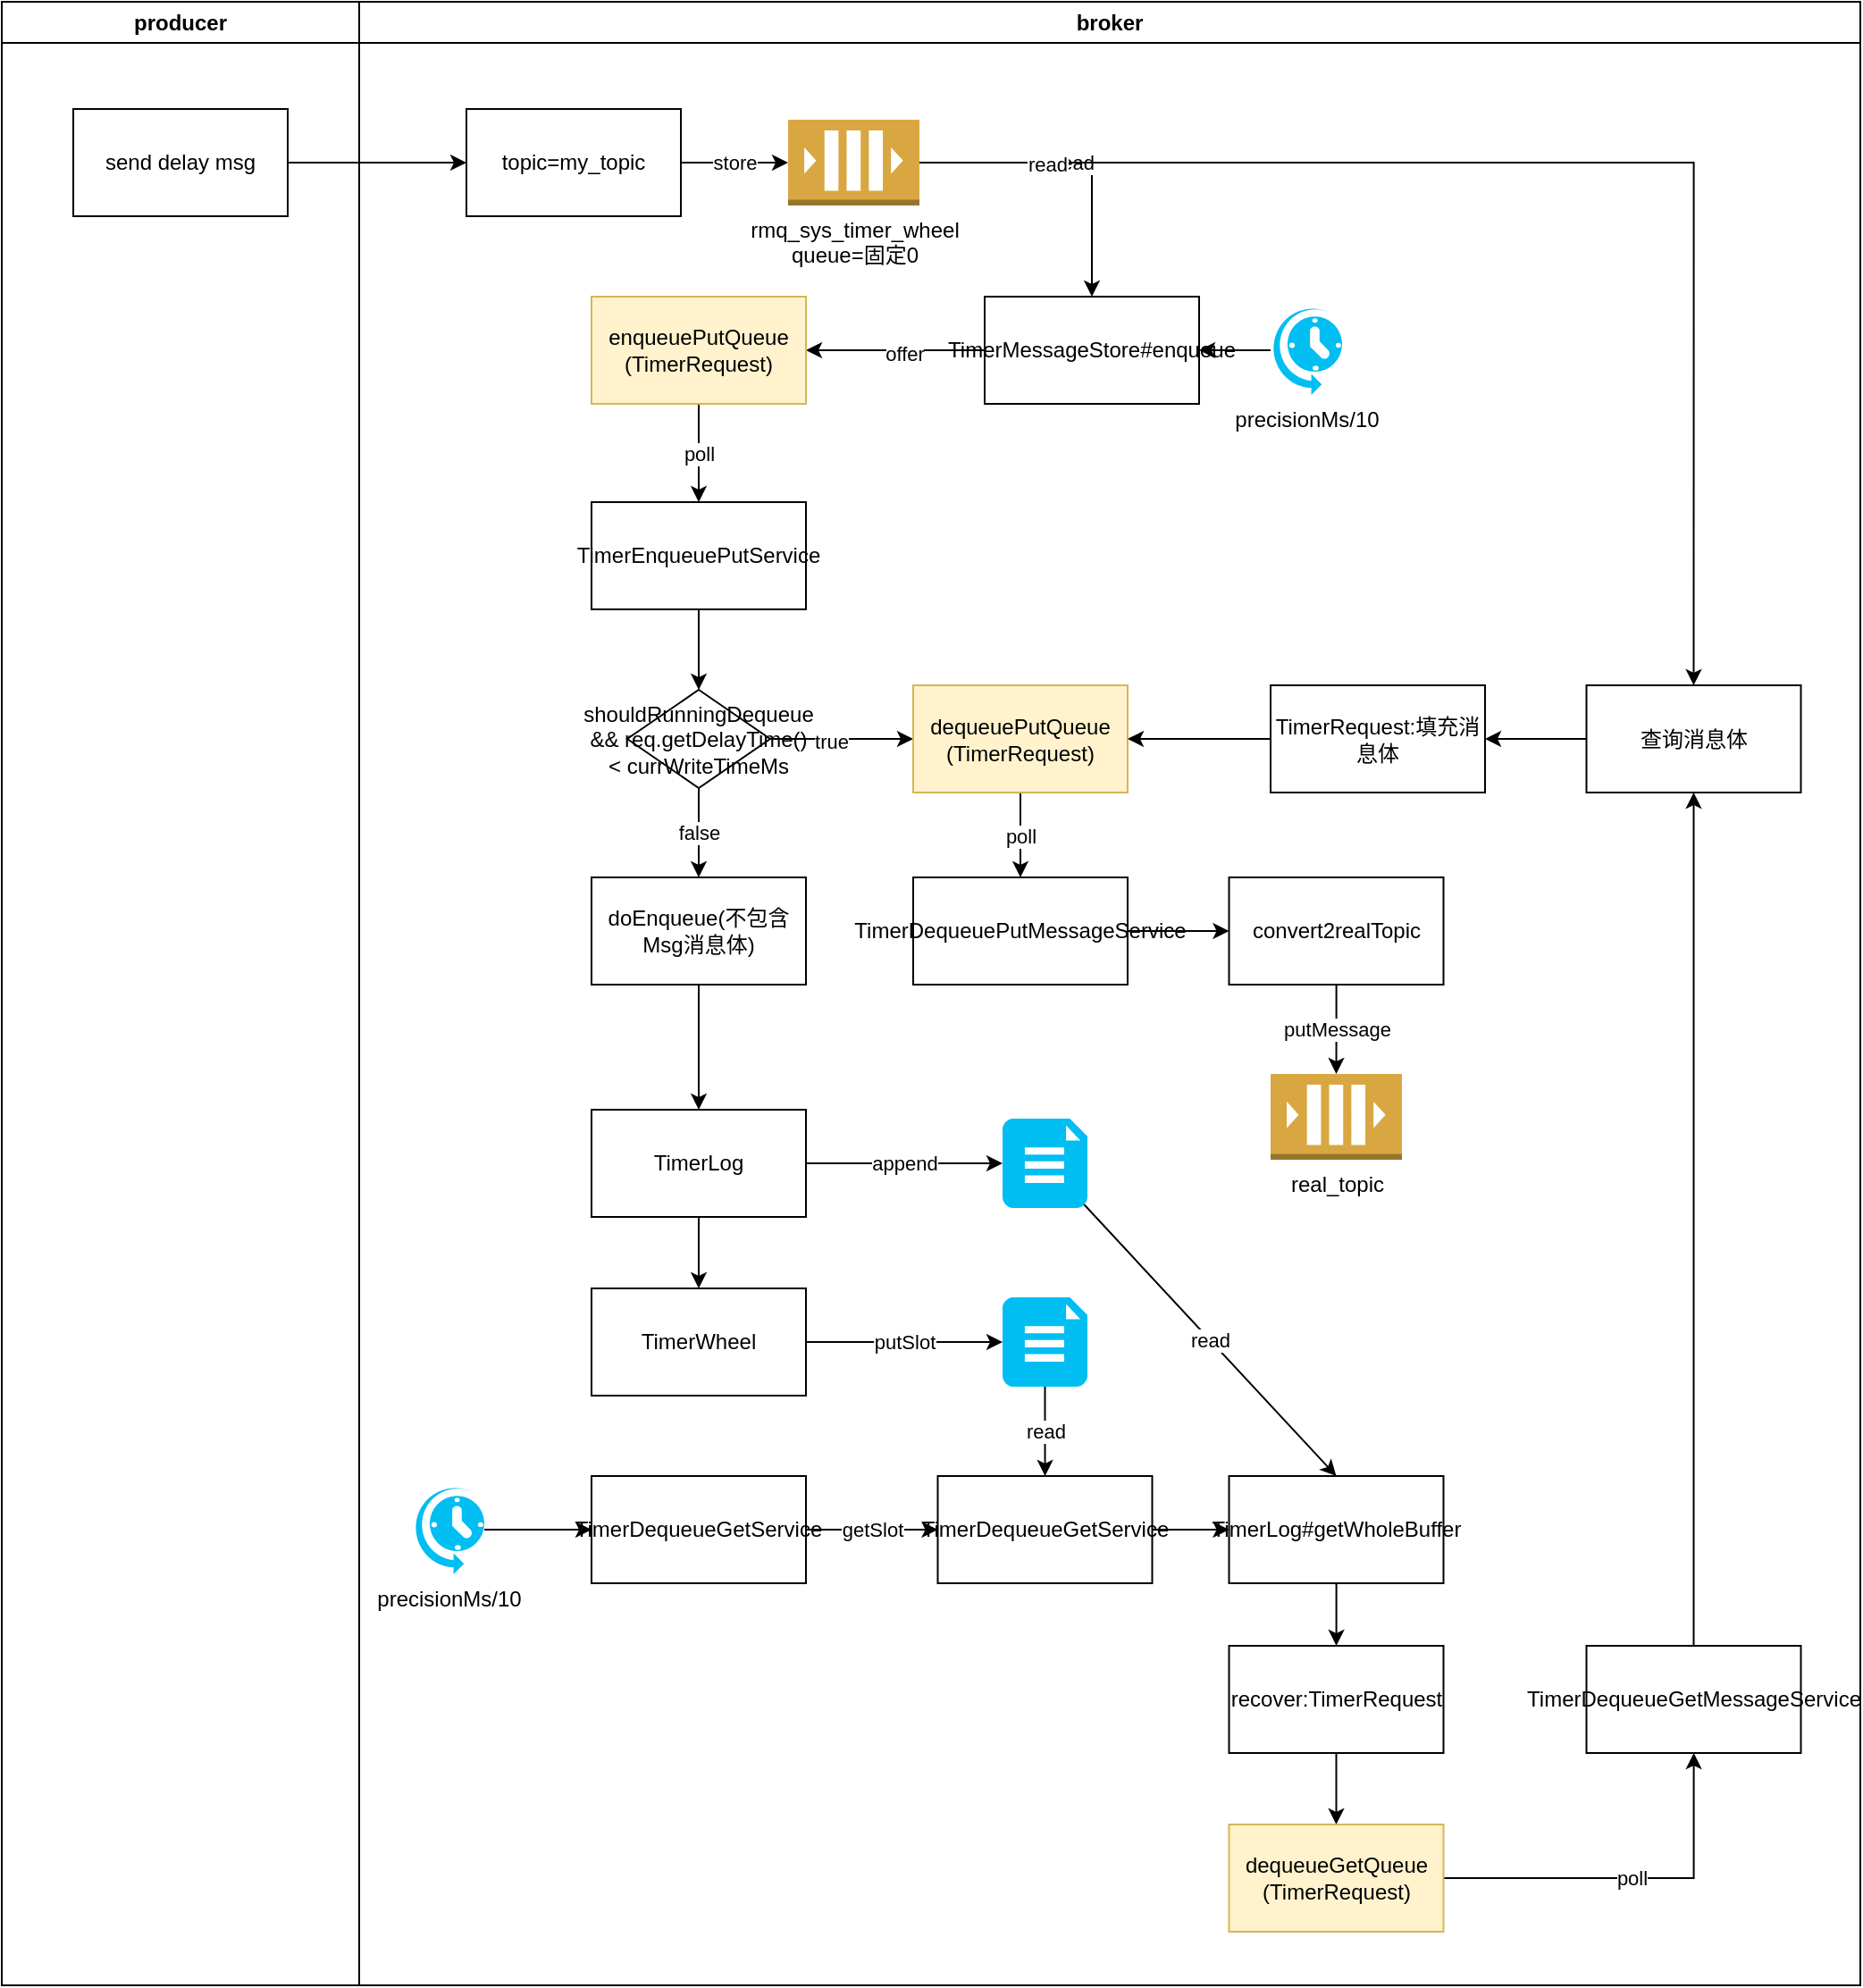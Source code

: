 <mxfile version="21.1.2" type="device">
  <diagram id="C5RBs43oDa-KdzZeNtuy" name="Page-1">
    <mxGraphModel dx="1466" dy="959" grid="1" gridSize="10" guides="1" tooltips="1" connect="1" arrows="1" fold="1" page="1" pageScale="1" pageWidth="827" pageHeight="1169" math="0" shadow="0">
      <root>
        <mxCell id="WIyWlLk6GJQsqaUBKTNV-0" />
        <mxCell id="WIyWlLk6GJQsqaUBKTNV-1" parent="WIyWlLk6GJQsqaUBKTNV-0" />
        <mxCell id="OBSge3wGIfMdFb0GFawv-2" value="producer" style="swimlane;whiteSpace=wrap;html=1;" vertex="1" parent="WIyWlLk6GJQsqaUBKTNV-1">
          <mxGeometry x="40" y="120" width="200" height="1110" as="geometry" />
        </mxCell>
        <mxCell id="OBSge3wGIfMdFb0GFawv-3" value="send delay msg" style="rounded=0;whiteSpace=wrap;html=1;" vertex="1" parent="OBSge3wGIfMdFb0GFawv-2">
          <mxGeometry x="40" y="60" width="120" height="60" as="geometry" />
        </mxCell>
        <mxCell id="OBSge3wGIfMdFb0GFawv-5" value="broker" style="swimlane;whiteSpace=wrap;html=1;" vertex="1" parent="WIyWlLk6GJQsqaUBKTNV-1">
          <mxGeometry x="240" y="120" width="840" height="1110" as="geometry" />
        </mxCell>
        <mxCell id="OBSge3wGIfMdFb0GFawv-15" value="read" style="edgeStyle=orthogonalEdgeStyle;rounded=0;orthogonalLoop=1;jettySize=auto;html=1;exitX=1;exitY=0.5;exitDx=0;exitDy=0;exitPerimeter=0;entryX=0.5;entryY=0;entryDx=0;entryDy=0;" edge="1" parent="OBSge3wGIfMdFb0GFawv-5" source="OBSge3wGIfMdFb0GFawv-1" target="OBSge3wGIfMdFb0GFawv-9">
          <mxGeometry relative="1" as="geometry" />
        </mxCell>
        <mxCell id="OBSge3wGIfMdFb0GFawv-68" style="edgeStyle=orthogonalEdgeStyle;rounded=0;orthogonalLoop=1;jettySize=auto;html=1;exitX=1;exitY=0.5;exitDx=0;exitDy=0;exitPerimeter=0;entryX=0.5;entryY=0;entryDx=0;entryDy=0;" edge="1" parent="OBSge3wGIfMdFb0GFawv-5" source="OBSge3wGIfMdFb0GFawv-1" target="OBSge3wGIfMdFb0GFawv-66">
          <mxGeometry relative="1" as="geometry" />
        </mxCell>
        <mxCell id="OBSge3wGIfMdFb0GFawv-70" value="read" style="edgeLabel;html=1;align=center;verticalAlign=middle;resizable=0;points=[];" vertex="1" connectable="0" parent="OBSge3wGIfMdFb0GFawv-68">
          <mxGeometry x="-0.805" y="-1" relative="1" as="geometry">
            <mxPoint as="offset" />
          </mxGeometry>
        </mxCell>
        <mxCell id="OBSge3wGIfMdFb0GFawv-1" value="&lt;div class=&quot;lake-content&quot;&gt;rmq_sys_timer&lt;span style=&quot;background-color: initial;&quot;&gt;_wheel&lt;/span&gt;&lt;/div&gt;&lt;div class=&quot;lake-content&quot;&gt;&lt;span style=&quot;background-color: initial;&quot;&gt;queue=固定0&lt;/span&gt;&lt;/div&gt;" style="outlineConnect=0;dashed=0;verticalLabelPosition=bottom;verticalAlign=top;align=center;html=1;shape=mxgraph.aws3.queue;fillColor=#D9A741;gradientColor=none;" vertex="1" parent="OBSge3wGIfMdFb0GFawv-5">
          <mxGeometry x="240" y="66" width="73.5" height="48" as="geometry" />
        </mxCell>
        <mxCell id="OBSge3wGIfMdFb0GFawv-8" value="store" style="edgeStyle=orthogonalEdgeStyle;rounded=0;orthogonalLoop=1;jettySize=auto;html=1;" edge="1" parent="OBSge3wGIfMdFb0GFawv-5" source="OBSge3wGIfMdFb0GFawv-6" target="OBSge3wGIfMdFb0GFawv-1">
          <mxGeometry relative="1" as="geometry" />
        </mxCell>
        <mxCell id="OBSge3wGIfMdFb0GFawv-6" value="topic=my_topic" style="rounded=0;whiteSpace=wrap;html=1;" vertex="1" parent="OBSge3wGIfMdFb0GFawv-5">
          <mxGeometry x="60" y="60" width="120" height="60" as="geometry" />
        </mxCell>
        <mxCell id="OBSge3wGIfMdFb0GFawv-17" value="" style="edgeStyle=orthogonalEdgeStyle;rounded=0;orthogonalLoop=1;jettySize=auto;html=1;" edge="1" parent="OBSge3wGIfMdFb0GFawv-5" source="OBSge3wGIfMdFb0GFawv-9" target="OBSge3wGIfMdFb0GFawv-16">
          <mxGeometry relative="1" as="geometry" />
        </mxCell>
        <mxCell id="OBSge3wGIfMdFb0GFawv-18" value="offer" style="edgeLabel;html=1;align=center;verticalAlign=middle;resizable=0;points=[];" vertex="1" connectable="0" parent="OBSge3wGIfMdFb0GFawv-17">
          <mxGeometry x="-0.1" y="2" relative="1" as="geometry">
            <mxPoint as="offset" />
          </mxGeometry>
        </mxCell>
        <mxCell id="OBSge3wGIfMdFb0GFawv-9" value="&lt;div class=&quot;lake-content&quot;&gt;TimerMessageStore#enqueue&lt;/div&gt;" style="rounded=0;whiteSpace=wrap;html=1;" vertex="1" parent="OBSge3wGIfMdFb0GFawv-5">
          <mxGeometry x="350" y="165" width="120" height="60" as="geometry" />
        </mxCell>
        <mxCell id="OBSge3wGIfMdFb0GFawv-13" value="" style="edgeStyle=orthogonalEdgeStyle;rounded=0;orthogonalLoop=1;jettySize=auto;html=1;" edge="1" parent="OBSge3wGIfMdFb0GFawv-5" source="OBSge3wGIfMdFb0GFawv-10" target="OBSge3wGIfMdFb0GFawv-9">
          <mxGeometry relative="1" as="geometry" />
        </mxCell>
        <mxCell id="OBSge3wGIfMdFb0GFawv-10" value="precisionMs/10" style="verticalLabelPosition=bottom;html=1;verticalAlign=top;align=center;strokeColor=none;fillColor=#00BEF2;shape=mxgraph.azure.scheduler;pointerEvents=1;" vertex="1" parent="OBSge3wGIfMdFb0GFawv-5">
          <mxGeometry x="510" y="170" width="40" height="50" as="geometry" />
        </mxCell>
        <mxCell id="OBSge3wGIfMdFb0GFawv-20" value="poll" style="edgeStyle=orthogonalEdgeStyle;rounded=0;orthogonalLoop=1;jettySize=auto;html=1;" edge="1" parent="OBSge3wGIfMdFb0GFawv-5" source="OBSge3wGIfMdFb0GFawv-16" target="OBSge3wGIfMdFb0GFawv-19">
          <mxGeometry relative="1" as="geometry" />
        </mxCell>
        <mxCell id="OBSge3wGIfMdFb0GFawv-16" value="&lt;div class=&quot;lake-content&quot;&gt;enqueuePutQueue&lt;/div&gt;&lt;div class=&quot;lake-content&quot;&gt;(TimerRequest)&lt;/div&gt;" style="rounded=0;whiteSpace=wrap;html=1;fillColor=#fff2cc;strokeColor=#d6b656;" vertex="1" parent="OBSge3wGIfMdFb0GFawv-5">
          <mxGeometry x="130" y="165" width="120" height="60" as="geometry" />
        </mxCell>
        <mxCell id="OBSge3wGIfMdFb0GFawv-34" value="" style="edgeStyle=orthogonalEdgeStyle;rounded=0;orthogonalLoop=1;jettySize=auto;html=1;" edge="1" parent="OBSge3wGIfMdFb0GFawv-5" source="OBSge3wGIfMdFb0GFawv-19" target="OBSge3wGIfMdFb0GFawv-33">
          <mxGeometry relative="1" as="geometry" />
        </mxCell>
        <mxCell id="OBSge3wGIfMdFb0GFawv-19" value="TimerEnqueuePutService" style="rounded=0;whiteSpace=wrap;html=1;" vertex="1" parent="OBSge3wGIfMdFb0GFawv-5">
          <mxGeometry x="130" y="280" width="120" height="60" as="geometry" />
        </mxCell>
        <mxCell id="OBSge3wGIfMdFb0GFawv-25" value="append" style="edgeStyle=orthogonalEdgeStyle;rounded=0;orthogonalLoop=1;jettySize=auto;html=1;" edge="1" parent="OBSge3wGIfMdFb0GFawv-5" source="OBSge3wGIfMdFb0GFawv-21" target="OBSge3wGIfMdFb0GFawv-24">
          <mxGeometry relative="1" as="geometry" />
        </mxCell>
        <mxCell id="OBSge3wGIfMdFb0GFawv-28" value="" style="edgeStyle=orthogonalEdgeStyle;rounded=0;orthogonalLoop=1;jettySize=auto;html=1;" edge="1" parent="OBSge3wGIfMdFb0GFawv-5" source="OBSge3wGIfMdFb0GFawv-21" target="OBSge3wGIfMdFb0GFawv-27">
          <mxGeometry relative="1" as="geometry" />
        </mxCell>
        <mxCell id="OBSge3wGIfMdFb0GFawv-21" value="&lt;div class=&quot;lake-content&quot;&gt;TimerLog&lt;/div&gt;" style="rounded=0;whiteSpace=wrap;html=1;" vertex="1" parent="OBSge3wGIfMdFb0GFawv-5">
          <mxGeometry x="130" y="620" width="120" height="60" as="geometry" />
        </mxCell>
        <mxCell id="OBSge3wGIfMdFb0GFawv-59" value="read" style="rounded=0;orthogonalLoop=1;jettySize=auto;html=1;exitX=0.96;exitY=0.96;exitDx=0;exitDy=0;exitPerimeter=0;entryX=0.5;entryY=0;entryDx=0;entryDy=0;" edge="1" parent="OBSge3wGIfMdFb0GFawv-5" source="OBSge3wGIfMdFb0GFawv-24" target="OBSge3wGIfMdFb0GFawv-57">
          <mxGeometry relative="1" as="geometry" />
        </mxCell>
        <mxCell id="OBSge3wGIfMdFb0GFawv-24" value="" style="verticalLabelPosition=bottom;html=1;verticalAlign=top;align=center;strokeColor=none;fillColor=#00BEF2;shape=mxgraph.azure.file_2;pointerEvents=1;" vertex="1" parent="OBSge3wGIfMdFb0GFawv-5">
          <mxGeometry x="360" y="625" width="47.5" height="50" as="geometry" />
        </mxCell>
        <mxCell id="OBSge3wGIfMdFb0GFawv-32" value="putSlot" style="edgeStyle=orthogonalEdgeStyle;rounded=0;orthogonalLoop=1;jettySize=auto;html=1;" edge="1" parent="OBSge3wGIfMdFb0GFawv-5" source="OBSge3wGIfMdFb0GFawv-27" target="OBSge3wGIfMdFb0GFawv-31">
          <mxGeometry relative="1" as="geometry" />
        </mxCell>
        <mxCell id="OBSge3wGIfMdFb0GFawv-27" value="&lt;div class=&quot;lake-content&quot;&gt;TimerWheel&lt;/div&gt;" style="rounded=0;whiteSpace=wrap;html=1;" vertex="1" parent="OBSge3wGIfMdFb0GFawv-5">
          <mxGeometry x="130" y="720" width="120" height="60" as="geometry" />
        </mxCell>
        <mxCell id="OBSge3wGIfMdFb0GFawv-56" value="read" style="edgeStyle=orthogonalEdgeStyle;rounded=0;orthogonalLoop=1;jettySize=auto;html=1;" edge="1" parent="OBSge3wGIfMdFb0GFawv-5" source="OBSge3wGIfMdFb0GFawv-31" target="OBSge3wGIfMdFb0GFawv-54">
          <mxGeometry relative="1" as="geometry" />
        </mxCell>
        <mxCell id="OBSge3wGIfMdFb0GFawv-31" value="" style="verticalLabelPosition=bottom;html=1;verticalAlign=top;align=center;strokeColor=none;fillColor=#00BEF2;shape=mxgraph.azure.file_2;pointerEvents=1;" vertex="1" parent="OBSge3wGIfMdFb0GFawv-5">
          <mxGeometry x="360" y="725" width="47.5" height="50" as="geometry" />
        </mxCell>
        <mxCell id="OBSge3wGIfMdFb0GFawv-37" value="" style="edgeStyle=orthogonalEdgeStyle;rounded=0;orthogonalLoop=1;jettySize=auto;html=1;" edge="1" parent="OBSge3wGIfMdFb0GFawv-5" source="OBSge3wGIfMdFb0GFawv-33" target="OBSge3wGIfMdFb0GFawv-36">
          <mxGeometry relative="1" as="geometry" />
        </mxCell>
        <mxCell id="OBSge3wGIfMdFb0GFawv-38" value="true" style="edgeLabel;html=1;align=center;verticalAlign=middle;resizable=0;points=[];" vertex="1" connectable="0" parent="OBSge3wGIfMdFb0GFawv-37">
          <mxGeometry x="-0.167" y="-1" relative="1" as="geometry">
            <mxPoint as="offset" />
          </mxGeometry>
        </mxCell>
        <mxCell id="OBSge3wGIfMdFb0GFawv-40" value="false" style="edgeStyle=orthogonalEdgeStyle;rounded=0;orthogonalLoop=1;jettySize=auto;html=1;" edge="1" parent="OBSge3wGIfMdFb0GFawv-5" source="OBSge3wGIfMdFb0GFawv-33" target="OBSge3wGIfMdFb0GFawv-39">
          <mxGeometry relative="1" as="geometry" />
        </mxCell>
        <mxCell id="OBSge3wGIfMdFb0GFawv-33" value="shouldRunningDequeue &amp;amp;&amp;amp; req.getDelayTime() &amp;lt; currWriteTimeMs" style="rhombus;whiteSpace=wrap;html=1;rounded=0;" vertex="1" parent="OBSge3wGIfMdFb0GFawv-5">
          <mxGeometry x="150" y="385" width="80" height="55" as="geometry" />
        </mxCell>
        <mxCell id="OBSge3wGIfMdFb0GFawv-43" value="poll" style="edgeStyle=orthogonalEdgeStyle;rounded=0;orthogonalLoop=1;jettySize=auto;html=1;" edge="1" parent="OBSge3wGIfMdFb0GFawv-5" source="OBSge3wGIfMdFb0GFawv-36" target="OBSge3wGIfMdFb0GFawv-42">
          <mxGeometry relative="1" as="geometry" />
        </mxCell>
        <mxCell id="OBSge3wGIfMdFb0GFawv-36" value="dequeuePutQueue&lt;br&gt;(TimerRequest)" style="whiteSpace=wrap;html=1;rounded=0;fillColor=#fff2cc;strokeColor=#d6b656;" vertex="1" parent="OBSge3wGIfMdFb0GFawv-5">
          <mxGeometry x="310" y="382.5" width="120" height="60" as="geometry" />
        </mxCell>
        <mxCell id="OBSge3wGIfMdFb0GFawv-41" value="" style="edgeStyle=orthogonalEdgeStyle;rounded=0;orthogonalLoop=1;jettySize=auto;html=1;" edge="1" parent="OBSge3wGIfMdFb0GFawv-5" source="OBSge3wGIfMdFb0GFawv-39" target="OBSge3wGIfMdFb0GFawv-21">
          <mxGeometry relative="1" as="geometry" />
        </mxCell>
        <mxCell id="OBSge3wGIfMdFb0GFawv-39" value="doEnqueue(不包含Msg消息体)" style="whiteSpace=wrap;html=1;rounded=0;" vertex="1" parent="OBSge3wGIfMdFb0GFawv-5">
          <mxGeometry x="130" y="490" width="120" height="60" as="geometry" />
        </mxCell>
        <mxCell id="OBSge3wGIfMdFb0GFawv-47" value="" style="edgeStyle=orthogonalEdgeStyle;rounded=0;orthogonalLoop=1;jettySize=auto;html=1;" edge="1" parent="OBSge3wGIfMdFb0GFawv-5" source="OBSge3wGIfMdFb0GFawv-42" target="OBSge3wGIfMdFb0GFawv-46">
          <mxGeometry relative="1" as="geometry" />
        </mxCell>
        <mxCell id="OBSge3wGIfMdFb0GFawv-42" value="TimerDequeuePutMessageService" style="whiteSpace=wrap;html=1;rounded=0;" vertex="1" parent="OBSge3wGIfMdFb0GFawv-5">
          <mxGeometry x="310" y="490" width="120" height="60" as="geometry" />
        </mxCell>
        <mxCell id="OBSge3wGIfMdFb0GFawv-44" value="&lt;div class=&quot;lake-content&quot;&gt;real_topic&lt;/div&gt;" style="outlineConnect=0;dashed=0;verticalLabelPosition=bottom;verticalAlign=top;align=center;html=1;shape=mxgraph.aws3.queue;fillColor=#D9A741;gradientColor=none;" vertex="1" parent="OBSge3wGIfMdFb0GFawv-5">
          <mxGeometry x="510" y="600" width="73.5" height="48" as="geometry" />
        </mxCell>
        <mxCell id="OBSge3wGIfMdFb0GFawv-48" value="putMessage" style="edgeStyle=orthogonalEdgeStyle;rounded=0;orthogonalLoop=1;jettySize=auto;html=1;" edge="1" parent="OBSge3wGIfMdFb0GFawv-5" source="OBSge3wGIfMdFb0GFawv-46" target="OBSge3wGIfMdFb0GFawv-44">
          <mxGeometry relative="1" as="geometry" />
        </mxCell>
        <mxCell id="OBSge3wGIfMdFb0GFawv-46" value="convert2realTopic" style="whiteSpace=wrap;html=1;rounded=0;" vertex="1" parent="OBSge3wGIfMdFb0GFawv-5">
          <mxGeometry x="486.75" y="490" width="120" height="60" as="geometry" />
        </mxCell>
        <mxCell id="OBSge3wGIfMdFb0GFawv-52" value="" style="edgeStyle=orthogonalEdgeStyle;rounded=0;orthogonalLoop=1;jettySize=auto;html=1;" edge="1" parent="OBSge3wGIfMdFb0GFawv-5" source="OBSge3wGIfMdFb0GFawv-49" target="OBSge3wGIfMdFb0GFawv-50">
          <mxGeometry relative="1" as="geometry" />
        </mxCell>
        <mxCell id="OBSge3wGIfMdFb0GFawv-49" value="precisionMs/10" style="verticalLabelPosition=bottom;html=1;verticalAlign=top;align=center;strokeColor=none;fillColor=#00BEF2;shape=mxgraph.azure.scheduler;pointerEvents=1;" vertex="1" parent="OBSge3wGIfMdFb0GFawv-5">
          <mxGeometry x="30" y="830" width="40" height="50" as="geometry" />
        </mxCell>
        <mxCell id="OBSge3wGIfMdFb0GFawv-55" value="getSlot" style="edgeStyle=orthogonalEdgeStyle;rounded=0;orthogonalLoop=1;jettySize=auto;html=1;" edge="1" parent="OBSge3wGIfMdFb0GFawv-5" source="OBSge3wGIfMdFb0GFawv-50" target="OBSge3wGIfMdFb0GFawv-54">
          <mxGeometry relative="1" as="geometry" />
        </mxCell>
        <mxCell id="OBSge3wGIfMdFb0GFawv-50" value="&lt;div class=&quot;lake-content&quot;&gt;TimerDequeueGetService&lt;/div&gt;" style="rounded=0;whiteSpace=wrap;html=1;" vertex="1" parent="OBSge3wGIfMdFb0GFawv-5">
          <mxGeometry x="130" y="825" width="120" height="60" as="geometry" />
        </mxCell>
        <mxCell id="OBSge3wGIfMdFb0GFawv-58" value="" style="edgeStyle=orthogonalEdgeStyle;rounded=0;orthogonalLoop=1;jettySize=auto;html=1;" edge="1" parent="OBSge3wGIfMdFb0GFawv-5" source="OBSge3wGIfMdFb0GFawv-54" target="OBSge3wGIfMdFb0GFawv-57">
          <mxGeometry relative="1" as="geometry" />
        </mxCell>
        <mxCell id="OBSge3wGIfMdFb0GFawv-54" value="&lt;div class=&quot;lake-content&quot;&gt;TimerDequeueGetService&lt;/div&gt;" style="rounded=0;whiteSpace=wrap;html=1;" vertex="1" parent="OBSge3wGIfMdFb0GFawv-5">
          <mxGeometry x="323.75" y="825" width="120" height="60" as="geometry" />
        </mxCell>
        <mxCell id="OBSge3wGIfMdFb0GFawv-61" value="" style="edgeStyle=orthogonalEdgeStyle;rounded=0;orthogonalLoop=1;jettySize=auto;html=1;" edge="1" parent="OBSge3wGIfMdFb0GFawv-5" source="OBSge3wGIfMdFb0GFawv-57" target="OBSge3wGIfMdFb0GFawv-60">
          <mxGeometry relative="1" as="geometry" />
        </mxCell>
        <mxCell id="OBSge3wGIfMdFb0GFawv-57" value="&lt;div class=&quot;lake-content&quot;&gt;TimerLog#getWholeBuffer&lt;/div&gt;" style="rounded=0;whiteSpace=wrap;html=1;" vertex="1" parent="OBSge3wGIfMdFb0GFawv-5">
          <mxGeometry x="486.75" y="825" width="120" height="60" as="geometry" />
        </mxCell>
        <mxCell id="OBSge3wGIfMdFb0GFawv-63" value="" style="edgeStyle=orthogonalEdgeStyle;rounded=0;orthogonalLoop=1;jettySize=auto;html=1;" edge="1" parent="OBSge3wGIfMdFb0GFawv-5" source="OBSge3wGIfMdFb0GFawv-60" target="OBSge3wGIfMdFb0GFawv-62">
          <mxGeometry relative="1" as="geometry" />
        </mxCell>
        <mxCell id="OBSge3wGIfMdFb0GFawv-60" value="recover:TimerRequest" style="whiteSpace=wrap;html=1;rounded=0;" vertex="1" parent="OBSge3wGIfMdFb0GFawv-5">
          <mxGeometry x="486.75" y="920" width="120" height="60" as="geometry" />
        </mxCell>
        <mxCell id="OBSge3wGIfMdFb0GFawv-65" value="poll" style="edgeStyle=orthogonalEdgeStyle;rounded=0;orthogonalLoop=1;jettySize=auto;html=1;" edge="1" parent="OBSge3wGIfMdFb0GFawv-5" source="OBSge3wGIfMdFb0GFawv-62" target="OBSge3wGIfMdFb0GFawv-64">
          <mxGeometry relative="1" as="geometry" />
        </mxCell>
        <mxCell id="OBSge3wGIfMdFb0GFawv-62" value="dequeueGetQueue&lt;br&gt;(TimerRequest)" style="whiteSpace=wrap;html=1;rounded=0;fillColor=#fff2cc;strokeColor=#d6b656;" vertex="1" parent="OBSge3wGIfMdFb0GFawv-5">
          <mxGeometry x="486.75" y="1020" width="120" height="60" as="geometry" />
        </mxCell>
        <mxCell id="OBSge3wGIfMdFb0GFawv-67" value="" style="edgeStyle=orthogonalEdgeStyle;rounded=0;orthogonalLoop=1;jettySize=auto;html=1;" edge="1" parent="OBSge3wGIfMdFb0GFawv-5" source="OBSge3wGIfMdFb0GFawv-64" target="OBSge3wGIfMdFb0GFawv-66">
          <mxGeometry relative="1" as="geometry" />
        </mxCell>
        <mxCell id="OBSge3wGIfMdFb0GFawv-64" value="TimerDequeueGetMessageService" style="rounded=0;whiteSpace=wrap;html=1;" vertex="1" parent="OBSge3wGIfMdFb0GFawv-5">
          <mxGeometry x="686.75" y="920" width="120" height="60" as="geometry" />
        </mxCell>
        <mxCell id="OBSge3wGIfMdFb0GFawv-73" value="" style="edgeStyle=orthogonalEdgeStyle;rounded=0;orthogonalLoop=1;jettySize=auto;html=1;" edge="1" parent="OBSge3wGIfMdFb0GFawv-5" source="OBSge3wGIfMdFb0GFawv-66" target="OBSge3wGIfMdFb0GFawv-72">
          <mxGeometry relative="1" as="geometry" />
        </mxCell>
        <mxCell id="OBSge3wGIfMdFb0GFawv-66" value="查询消息体" style="whiteSpace=wrap;html=1;rounded=0;" vertex="1" parent="OBSge3wGIfMdFb0GFawv-5">
          <mxGeometry x="686.75" y="382.5" width="120" height="60" as="geometry" />
        </mxCell>
        <mxCell id="OBSge3wGIfMdFb0GFawv-74" value="" style="edgeStyle=orthogonalEdgeStyle;rounded=0;orthogonalLoop=1;jettySize=auto;html=1;" edge="1" parent="OBSge3wGIfMdFb0GFawv-5" source="OBSge3wGIfMdFb0GFawv-72" target="OBSge3wGIfMdFb0GFawv-36">
          <mxGeometry relative="1" as="geometry" />
        </mxCell>
        <mxCell id="OBSge3wGIfMdFb0GFawv-72" value="TimerRequest:填充消息体" style="whiteSpace=wrap;html=1;rounded=0;" vertex="1" parent="OBSge3wGIfMdFb0GFawv-5">
          <mxGeometry x="510" y="382.5" width="120" height="60" as="geometry" />
        </mxCell>
        <mxCell id="OBSge3wGIfMdFb0GFawv-7" value="" style="edgeStyle=orthogonalEdgeStyle;rounded=0;orthogonalLoop=1;jettySize=auto;html=1;" edge="1" parent="WIyWlLk6GJQsqaUBKTNV-1" source="OBSge3wGIfMdFb0GFawv-3" target="OBSge3wGIfMdFb0GFawv-6">
          <mxGeometry relative="1" as="geometry" />
        </mxCell>
      </root>
    </mxGraphModel>
  </diagram>
</mxfile>
